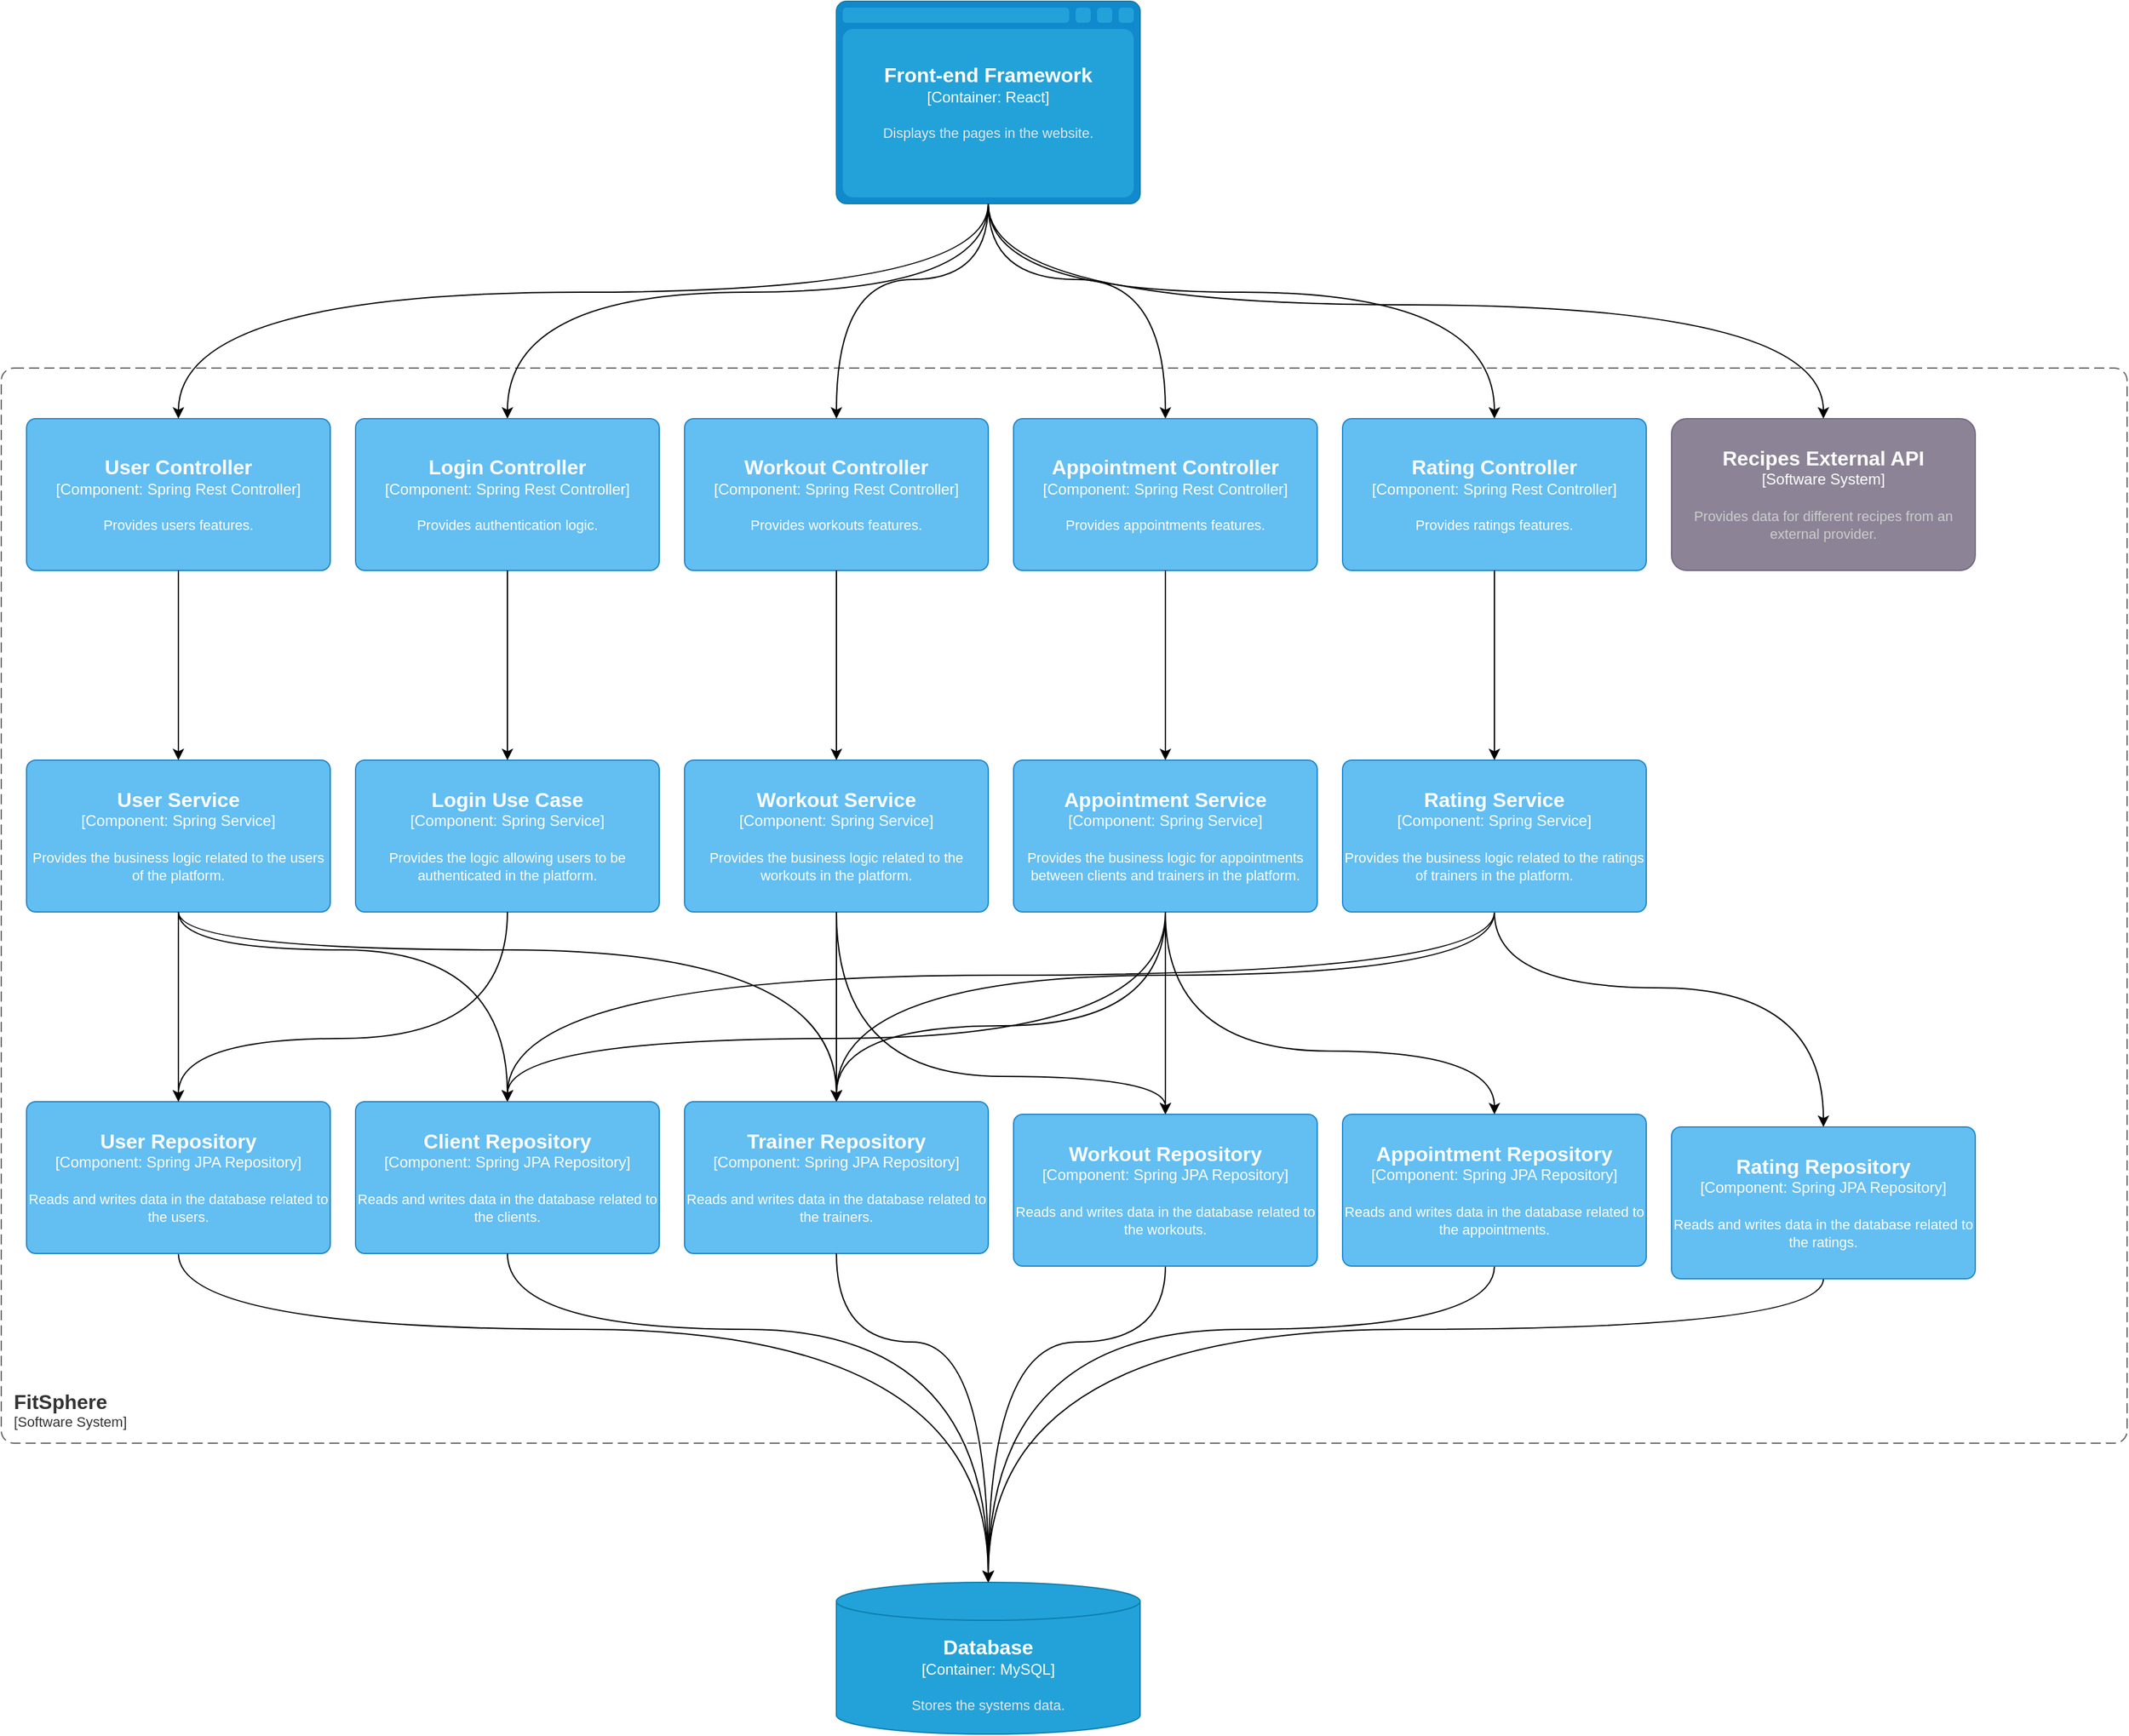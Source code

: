 <mxfile version="24.4.3" type="device">
  <diagram name="Page-1" id="IexnlJuM4Le2CERARS1C">
    <mxGraphModel dx="3000" dy="2384" grid="1" gridSize="10" guides="1" tooltips="1" connect="1" arrows="1" fold="1" page="1" pageScale="1" pageWidth="1100" pageHeight="850" math="0" shadow="0">
      <root>
        <mxCell id="0" />
        <mxCell id="1" parent="0" />
        <object placeholders="1" c4Name="FitSphere" c4Type="SystemScopeBoundary" c4Application="Software System" label="&lt;font style=&quot;font-size: 16px&quot;&gt;&lt;b&gt;&lt;div style=&quot;text-align: left&quot;&gt;%c4Name%&lt;/div&gt;&lt;/b&gt;&lt;/font&gt;&lt;div style=&quot;text-align: left&quot;&gt;[%c4Application%]&lt;/div&gt;" id="z5C8JRIx1b2JsZ4OGCQY-10">
          <mxCell style="rounded=1;fontSize=11;whiteSpace=wrap;html=1;dashed=1;arcSize=20;fillColor=none;strokeColor=#666666;fontColor=#333333;labelBackgroundColor=none;align=left;verticalAlign=bottom;labelBorderColor=none;spacingTop=0;spacing=10;dashPattern=8 4;metaEdit=1;rotatable=0;perimeter=rectanglePerimeter;noLabel=0;labelPadding=0;allowArrows=0;connectable=0;expand=0;recursiveResize=0;editable=1;pointerEvents=0;absoluteArcSize=1;points=[[0.25,0,0],[0.5,0,0],[0.75,0,0],[1,0.25,0],[1,0.5,0],[1,0.75,0],[0.75,1,0],[0.5,1,0],[0.25,1,0],[0,0.75,0],[0,0.5,0],[0,0.25,0]];" vertex="1" parent="1">
            <mxGeometry x="50" y="130" width="1680" height="850" as="geometry" />
          </mxCell>
        </object>
        <object placeholders="1" c4Name="Database" c4Type="Container" c4Technology="MySQL" c4Description="Stores the systems data." label="&lt;font style=&quot;font-size: 16px&quot;&gt;&lt;b&gt;%c4Name%&lt;/b&gt;&lt;/font&gt;&lt;div&gt;[%c4Type%:&amp;nbsp;%c4Technology%]&lt;/div&gt;&lt;br&gt;&lt;div&gt;&lt;font style=&quot;font-size: 11px&quot;&gt;&lt;font color=&quot;#E6E6E6&quot;&gt;%c4Description%&lt;/font&gt;&lt;/div&gt;" id="z5C8JRIx1b2JsZ4OGCQY-15">
          <mxCell style="shape=cylinder3;size=15;whiteSpace=wrap;html=1;boundedLbl=1;rounded=0;labelBackgroundColor=none;fillColor=#23A2D9;fontSize=12;fontColor=#ffffff;align=center;strokeColor=#0E7DAD;metaEdit=1;points=[[0.5,0,0],[1,0.25,0],[1,0.5,0],[1,0.75,0],[0.5,1,0],[0,0.75,0],[0,0.5,0],[0,0.25,0]];resizable=0;" vertex="1" parent="1">
            <mxGeometry x="710" y="1090" width="240" height="120" as="geometry" />
          </mxCell>
        </object>
        <object placeholders="1" c4Name="User Controller" c4Type="Component" c4Technology="Spring Rest Controller" c4Description="Provides users features." label="&lt;font style=&quot;font-size: 16px&quot;&gt;&lt;b&gt;%c4Name%&lt;/b&gt;&lt;/font&gt;&lt;div&gt;[%c4Type%: %c4Technology%]&lt;/div&gt;&lt;br&gt;&lt;div&gt;&lt;font style=&quot;font-size: 11px&quot;&gt;%c4Description%&lt;/font&gt;&lt;/div&gt;" id="z5C8JRIx1b2JsZ4OGCQY-18">
          <mxCell style="rounded=1;whiteSpace=wrap;html=1;labelBackgroundColor=none;fillColor=#63BEF2;fontColor=#ffffff;align=center;arcSize=6;strokeColor=#2086C9;metaEdit=1;resizable=0;points=[[0.25,0,0],[0.5,0,0],[0.75,0,0],[1,0.25,0],[1,0.5,0],[1,0.75,0],[0.75,1,0],[0.5,1,0],[0.25,1,0],[0,0.75,0],[0,0.5,0],[0,0.25,0]];" vertex="1" parent="1">
            <mxGeometry x="70" y="170" width="240" height="120" as="geometry" />
          </mxCell>
        </object>
        <mxCell id="z5C8JRIx1b2JsZ4OGCQY-62" style="edgeStyle=orthogonalEdgeStyle;rounded=0;orthogonalLoop=1;jettySize=auto;html=1;curved=1;" edge="1" parent="1" source="z5C8JRIx1b2JsZ4OGCQY-19" target="z5C8JRIx1b2JsZ4OGCQY-20">
          <mxGeometry relative="1" as="geometry">
            <Array as="points">
              <mxPoint x="830" y="70" />
              <mxPoint x="450" y="70" />
            </Array>
          </mxGeometry>
        </mxCell>
        <mxCell id="z5C8JRIx1b2JsZ4OGCQY-64" style="edgeStyle=orthogonalEdgeStyle;rounded=0;orthogonalLoop=1;jettySize=auto;html=1;curved=1;" edge="1" parent="1" source="z5C8JRIx1b2JsZ4OGCQY-19" target="z5C8JRIx1b2JsZ4OGCQY-22">
          <mxGeometry relative="1" as="geometry">
            <Array as="points">
              <mxPoint x="830" y="60" />
              <mxPoint x="970" y="60" />
            </Array>
          </mxGeometry>
        </mxCell>
        <mxCell id="z5C8JRIx1b2JsZ4OGCQY-65" style="edgeStyle=orthogonalEdgeStyle;rounded=0;orthogonalLoop=1;jettySize=auto;html=1;curved=1;" edge="1" parent="1" source="z5C8JRIx1b2JsZ4OGCQY-19" target="z5C8JRIx1b2JsZ4OGCQY-23">
          <mxGeometry relative="1" as="geometry">
            <Array as="points">
              <mxPoint x="830" y="70" />
              <mxPoint x="1230" y="70" />
            </Array>
          </mxGeometry>
        </mxCell>
        <object placeholders="1" c4Name="Front-end Framework" c4Type="Container" c4Technology="React" c4Description="Displays the pages in the website." label="&lt;font style=&quot;font-size: 16px&quot;&gt;&lt;b&gt;%c4Name%&lt;/b&gt;&lt;/font&gt;&lt;div&gt;[%c4Type%:&amp;nbsp;%c4Technology%]&lt;/div&gt;&lt;br&gt;&lt;div&gt;&lt;font style=&quot;font-size: 11px&quot;&gt;&lt;font color=&quot;#E6E6E6&quot;&gt;%c4Description%&lt;/font&gt;&lt;/div&gt;" id="z5C8JRIx1b2JsZ4OGCQY-19">
          <mxCell style="shape=mxgraph.c4.webBrowserContainer2;whiteSpace=wrap;html=1;boundedLbl=1;rounded=0;labelBackgroundColor=none;strokeColor=#118ACD;fillColor=#23A2D9;strokeColor=#118ACD;strokeColor2=#0E7DAD;fontSize=12;fontColor=#ffffff;align=center;metaEdit=1;points=[[0.5,0,0],[1,0.25,0],[1,0.5,0],[1,0.75,0],[0.5,1,0],[0,0.75,0],[0,0.5,0],[0,0.25,0]];resizable=0;" vertex="1" parent="1">
            <mxGeometry x="710" y="-160" width="240" height="160" as="geometry" />
          </mxCell>
        </object>
        <object placeholders="1" c4Name="Login Controller" c4Type="Component" c4Technology="Spring Rest Controller" c4Description="Provides authentication logic." label="&lt;font style=&quot;font-size: 16px&quot;&gt;&lt;b&gt;%c4Name%&lt;/b&gt;&lt;/font&gt;&lt;div&gt;[%c4Type%: %c4Technology%]&lt;/div&gt;&lt;br&gt;&lt;div&gt;&lt;font style=&quot;font-size: 11px&quot;&gt;%c4Description%&lt;/font&gt;&lt;/div&gt;" id="z5C8JRIx1b2JsZ4OGCQY-20">
          <mxCell style="rounded=1;whiteSpace=wrap;html=1;labelBackgroundColor=none;fillColor=#63BEF2;fontColor=#ffffff;align=center;arcSize=6;strokeColor=#2086C9;metaEdit=1;resizable=0;points=[[0.25,0,0],[0.5,0,0],[0.75,0,0],[1,0.25,0],[1,0.5,0],[1,0.75,0],[0.75,1,0],[0.5,1,0],[0.25,1,0],[0,0.75,0],[0,0.5,0],[0,0.25,0]];" vertex="1" parent="1">
            <mxGeometry x="330" y="170" width="240" height="120" as="geometry" />
          </mxCell>
        </object>
        <object placeholders="1" c4Name="Workout Controller" c4Type="Component" c4Technology="Spring Rest Controller" c4Description="Provides workouts features." label="&lt;font style=&quot;font-size: 16px&quot;&gt;&lt;b&gt;%c4Name%&lt;/b&gt;&lt;/font&gt;&lt;div&gt;[%c4Type%: %c4Technology%]&lt;/div&gt;&lt;br&gt;&lt;div&gt;&lt;font style=&quot;font-size: 11px&quot;&gt;%c4Description%&lt;/font&gt;&lt;/div&gt;" id="z5C8JRIx1b2JsZ4OGCQY-21">
          <mxCell style="rounded=1;whiteSpace=wrap;html=1;labelBackgroundColor=none;fillColor=#63BEF2;fontColor=#ffffff;align=center;arcSize=6;strokeColor=#2086C9;metaEdit=1;resizable=0;points=[[0.25,0,0],[0.5,0,0],[0.75,0,0],[1,0.25,0],[1,0.5,0],[1,0.75,0],[0.75,1,0],[0.5,1,0],[0.25,1,0],[0,0.75,0],[0,0.5,0],[0,0.25,0]];" vertex="1" parent="1">
            <mxGeometry x="590" y="170" width="240" height="120" as="geometry" />
          </mxCell>
        </object>
        <object placeholders="1" c4Name="Appointment Controller" c4Type="Component" c4Technology="Spring Rest Controller" c4Description="Provides appointments features." label="&lt;font style=&quot;font-size: 16px&quot;&gt;&lt;b&gt;%c4Name%&lt;/b&gt;&lt;/font&gt;&lt;div&gt;[%c4Type%: %c4Technology%]&lt;/div&gt;&lt;br&gt;&lt;div&gt;&lt;font style=&quot;font-size: 11px&quot;&gt;%c4Description%&lt;/font&gt;&lt;/div&gt;" id="z5C8JRIx1b2JsZ4OGCQY-22">
          <mxCell style="rounded=1;whiteSpace=wrap;html=1;labelBackgroundColor=none;fillColor=#63BEF2;fontColor=#ffffff;align=center;arcSize=6;strokeColor=#2086C9;metaEdit=1;resizable=0;points=[[0.25,0,0],[0.5,0,0],[0.75,0,0],[1,0.25,0],[1,0.5,0],[1,0.75,0],[0.75,1,0],[0.5,1,0],[0.25,1,0],[0,0.75,0],[0,0.5,0],[0,0.25,0]];" vertex="1" parent="1">
            <mxGeometry x="850" y="170" width="240" height="120" as="geometry" />
          </mxCell>
        </object>
        <object placeholders="1" c4Name="Rating Controller" c4Type="Component" c4Technology="Spring Rest Controller" c4Description="Provides ratings features." label="&lt;font style=&quot;font-size: 16px&quot;&gt;&lt;b&gt;%c4Name%&lt;/b&gt;&lt;/font&gt;&lt;div&gt;[%c4Type%: %c4Technology%]&lt;/div&gt;&lt;br&gt;&lt;div&gt;&lt;font style=&quot;font-size: 11px&quot;&gt;%c4Description%&lt;/font&gt;&lt;/div&gt;" id="z5C8JRIx1b2JsZ4OGCQY-23">
          <mxCell style="rounded=1;whiteSpace=wrap;html=1;labelBackgroundColor=none;fillColor=#63BEF2;fontColor=#ffffff;align=center;arcSize=6;strokeColor=#2086C9;metaEdit=1;resizable=0;points=[[0.25,0,0],[0.5,0,0],[0.75,0,0],[1,0.25,0],[1,0.5,0],[1,0.75,0],[0.75,1,0],[0.5,1,0],[0.25,1,0],[0,0.75,0],[0,0.5,0],[0,0.25,0]];" vertex="1" parent="1">
            <mxGeometry x="1110" y="170" width="240" height="120" as="geometry" />
          </mxCell>
        </object>
        <mxCell id="z5C8JRIx1b2JsZ4OGCQY-45" style="edgeStyle=orthogonalEdgeStyle;rounded=0;orthogonalLoop=1;jettySize=auto;html=1;curved=1;" edge="1" parent="1" source="z5C8JRIx1b2JsZ4OGCQY-24" target="z5C8JRIx1b2JsZ4OGCQY-33">
          <mxGeometry relative="1" as="geometry">
            <Array as="points">
              <mxPoint x="190" y="590" />
              <mxPoint x="710" y="590" />
            </Array>
          </mxGeometry>
        </mxCell>
        <object placeholders="1" c4Name="User Service" c4Type="Component" c4Technology="Spring Service" c4Description="Provides the business logic related to the users of the platform." label="&lt;font style=&quot;font-size: 16px&quot;&gt;&lt;b&gt;%c4Name%&lt;/b&gt;&lt;/font&gt;&lt;div&gt;[%c4Type%: %c4Technology%]&lt;/div&gt;&lt;br&gt;&lt;div&gt;&lt;font style=&quot;font-size: 11px&quot;&gt;%c4Description%&lt;/font&gt;&lt;/div&gt;" id="z5C8JRIx1b2JsZ4OGCQY-24">
          <mxCell style="rounded=1;whiteSpace=wrap;html=1;labelBackgroundColor=none;fillColor=#63BEF2;fontColor=#ffffff;align=center;arcSize=6;strokeColor=#2086C9;metaEdit=1;resizable=0;points=[[0.25,0,0],[0.5,0,0],[0.75,0,0],[1,0.25,0],[1,0.5,0],[1,0.75,0],[0.75,1,0],[0.5,1,0],[0.25,1,0],[0,0.75,0],[0,0.5,0],[0,0.25,0]];" vertex="1" parent="1">
            <mxGeometry x="70" y="440" width="240" height="120" as="geometry" />
          </mxCell>
        </object>
        <object placeholders="1" c4Name="Login Use Case" c4Type="Component" c4Technology="Spring Service" c4Description="Provides the logic allowing users to be authenticated in the platform." label="&lt;font style=&quot;font-size: 16px&quot;&gt;&lt;b&gt;%c4Name%&lt;/b&gt;&lt;/font&gt;&lt;div&gt;[%c4Type%: %c4Technology%]&lt;/div&gt;&lt;br&gt;&lt;div&gt;&lt;font style=&quot;font-size: 11px&quot;&gt;%c4Description%&lt;/font&gt;&lt;/div&gt;" id="z5C8JRIx1b2JsZ4OGCQY-25">
          <mxCell style="rounded=1;whiteSpace=wrap;html=1;labelBackgroundColor=none;fillColor=#63BEF2;fontColor=#ffffff;align=center;arcSize=6;strokeColor=#2086C9;metaEdit=1;resizable=0;points=[[0.25,0,0],[0.5,0,0],[0.75,0,0],[1,0.25,0],[1,0.5,0],[1,0.75,0],[0.75,1,0],[0.5,1,0],[0.25,1,0],[0,0.75,0],[0,0.5,0],[0,0.25,0]];" vertex="1" parent="1">
            <mxGeometry x="330" y="440" width="240" height="120" as="geometry" />
          </mxCell>
        </object>
        <object placeholders="1" c4Name="Workout Service" c4Type="Component" c4Technology="Spring Service" c4Description="Provides the business logic related to the workouts in the platform." label="&lt;font style=&quot;font-size: 16px&quot;&gt;&lt;b&gt;%c4Name%&lt;/b&gt;&lt;/font&gt;&lt;div&gt;[%c4Type%: %c4Technology%]&lt;/div&gt;&lt;br&gt;&lt;div&gt;&lt;font style=&quot;font-size: 11px&quot;&gt;%c4Description%&lt;/font&gt;&lt;/div&gt;" id="z5C8JRIx1b2JsZ4OGCQY-26">
          <mxCell style="rounded=1;whiteSpace=wrap;html=1;labelBackgroundColor=none;fillColor=#63BEF2;fontColor=#ffffff;align=center;arcSize=6;strokeColor=#2086C9;metaEdit=1;resizable=0;points=[[0.25,0,0],[0.5,0,0],[0.75,0,0],[1,0.25,0],[1,0.5,0],[1,0.75,0],[0.75,1,0],[0.5,1,0],[0.25,1,0],[0,0.75,0],[0,0.5,0],[0,0.25,0]];" vertex="1" parent="1">
            <mxGeometry x="590" y="440" width="240" height="120" as="geometry" />
          </mxCell>
        </object>
        <mxCell id="z5C8JRIx1b2JsZ4OGCQY-48" style="edgeStyle=orthogonalEdgeStyle;rounded=0;orthogonalLoop=1;jettySize=auto;html=1;curved=1;" edge="1" parent="1" source="z5C8JRIx1b2JsZ4OGCQY-27" target="z5C8JRIx1b2JsZ4OGCQY-34">
          <mxGeometry relative="1" as="geometry" />
        </mxCell>
        <mxCell id="z5C8JRIx1b2JsZ4OGCQY-49" style="edgeStyle=orthogonalEdgeStyle;rounded=0;orthogonalLoop=1;jettySize=auto;html=1;curved=1;" edge="1" parent="1" source="z5C8JRIx1b2JsZ4OGCQY-27" target="z5C8JRIx1b2JsZ4OGCQY-33">
          <mxGeometry relative="1" as="geometry">
            <Array as="points">
              <mxPoint x="970" y="650" />
              <mxPoint x="710" y="650" />
            </Array>
          </mxGeometry>
        </mxCell>
        <mxCell id="z5C8JRIx1b2JsZ4OGCQY-54" style="edgeStyle=orthogonalEdgeStyle;rounded=0;orthogonalLoop=1;jettySize=auto;html=1;curved=1;" edge="1" parent="1" source="z5C8JRIx1b2JsZ4OGCQY-27" target="z5C8JRIx1b2JsZ4OGCQY-32">
          <mxGeometry relative="1" as="geometry">
            <Array as="points">
              <mxPoint x="970" y="660" />
              <mxPoint x="450" y="660" />
            </Array>
          </mxGeometry>
        </mxCell>
        <object placeholders="1" c4Name="Appointment Service" c4Type="Component" c4Technology="Spring Service" c4Description="Provides the business logic for appointments between clients and trainers in the platform." label="&lt;font style=&quot;font-size: 16px&quot;&gt;&lt;b&gt;%c4Name%&lt;/b&gt;&lt;/font&gt;&lt;div&gt;[%c4Type%: %c4Technology%]&lt;/div&gt;&lt;br&gt;&lt;div&gt;&lt;font style=&quot;font-size: 11px&quot;&gt;%c4Description%&lt;/font&gt;&lt;/div&gt;" id="z5C8JRIx1b2JsZ4OGCQY-27">
          <mxCell style="rounded=1;whiteSpace=wrap;html=1;labelBackgroundColor=none;fillColor=#63BEF2;fontColor=#ffffff;align=center;arcSize=6;strokeColor=#2086C9;metaEdit=1;resizable=0;points=[[0.25,0,0],[0.5,0,0],[0.75,0,0],[1,0.25,0],[1,0.5,0],[1,0.75,0],[0.75,1,0],[0.5,1,0],[0.25,1,0],[0,0.75,0],[0,0.5,0],[0,0.25,0]];" vertex="1" parent="1">
            <mxGeometry x="850" y="440" width="240" height="120" as="geometry" />
          </mxCell>
        </object>
        <mxCell id="z5C8JRIx1b2JsZ4OGCQY-51" style="edgeStyle=orthogonalEdgeStyle;rounded=0;orthogonalLoop=1;jettySize=auto;html=1;curved=1;" edge="1" parent="1" source="z5C8JRIx1b2JsZ4OGCQY-28" target="z5C8JRIx1b2JsZ4OGCQY-33">
          <mxGeometry relative="1" as="geometry">
            <Array as="points">
              <mxPoint x="1230" y="610" />
              <mxPoint x="710" y="610" />
            </Array>
          </mxGeometry>
        </mxCell>
        <mxCell id="z5C8JRIx1b2JsZ4OGCQY-52" style="edgeStyle=orthogonalEdgeStyle;rounded=0;orthogonalLoop=1;jettySize=auto;html=1;curved=1;" edge="1" parent="1" source="z5C8JRIx1b2JsZ4OGCQY-28" target="z5C8JRIx1b2JsZ4OGCQY-36">
          <mxGeometry relative="1" as="geometry">
            <Array as="points">
              <mxPoint x="1230" y="620" />
              <mxPoint x="1490" y="620" />
            </Array>
          </mxGeometry>
        </mxCell>
        <mxCell id="z5C8JRIx1b2JsZ4OGCQY-55" style="edgeStyle=orthogonalEdgeStyle;rounded=0;orthogonalLoop=1;jettySize=auto;html=1;curved=1;" edge="1" parent="1" source="z5C8JRIx1b2JsZ4OGCQY-28" target="z5C8JRIx1b2JsZ4OGCQY-32">
          <mxGeometry relative="1" as="geometry">
            <Array as="points">
              <mxPoint x="1230" y="610" />
              <mxPoint x="450" y="610" />
            </Array>
          </mxGeometry>
        </mxCell>
        <object placeholders="1" c4Name="Rating Service" c4Type="Component" c4Technology="Spring Service" c4Description="Provides the business logic related to the ratings of trainers in the platform." label="&lt;font style=&quot;font-size: 16px&quot;&gt;&lt;b&gt;%c4Name%&lt;/b&gt;&lt;/font&gt;&lt;div&gt;[%c4Type%: %c4Technology%]&lt;/div&gt;&lt;br&gt;&lt;div&gt;&lt;font style=&quot;font-size: 11px&quot;&gt;%c4Description%&lt;/font&gt;&lt;/div&gt;" id="z5C8JRIx1b2JsZ4OGCQY-28">
          <mxCell style="rounded=1;whiteSpace=wrap;html=1;labelBackgroundColor=none;fillColor=#63BEF2;fontColor=#ffffff;align=center;arcSize=6;strokeColor=#2086C9;metaEdit=1;resizable=0;points=[[0.25,0,0],[0.5,0,0],[0.75,0,0],[1,0.25,0],[1,0.5,0],[1,0.75,0],[0.75,1,0],[0.5,1,0],[0.25,1,0],[0,0.75,0],[0,0.5,0],[0,0.25,0]];" vertex="1" parent="1">
            <mxGeometry x="1110" y="440" width="240" height="120" as="geometry" />
          </mxCell>
        </object>
        <object placeholders="1" c4Name="Recipes External API" c4Type="Software System" c4Description="Provides data for different recipes from an external provider." label="&lt;font style=&quot;font-size: 16px&quot;&gt;&lt;b&gt;%c4Name%&lt;/b&gt;&lt;/font&gt;&lt;div&gt;[%c4Type%]&lt;/div&gt;&lt;br&gt;&lt;div&gt;&lt;font style=&quot;font-size: 11px&quot;&gt;&lt;font color=&quot;#cccccc&quot;&gt;%c4Description%&lt;/font&gt;&lt;/div&gt;" id="z5C8JRIx1b2JsZ4OGCQY-29">
          <mxCell style="rounded=1;whiteSpace=wrap;html=1;labelBackgroundColor=none;fillColor=#8C8496;fontColor=#ffffff;align=center;arcSize=10;strokeColor=#736782;metaEdit=1;resizable=0;points=[[0.25,0,0],[0.5,0,0],[0.75,0,0],[1,0.25,0],[1,0.5,0],[1,0.75,0],[0.75,1,0],[0.5,1,0],[0.25,1,0],[0,0.75,0],[0,0.5,0],[0,0.25,0]];" vertex="1" parent="1">
            <mxGeometry x="1370" y="170" width="240" height="120" as="geometry" />
          </mxCell>
        </object>
        <mxCell id="z5C8JRIx1b2JsZ4OGCQY-37" style="edgeStyle=orthogonalEdgeStyle;rounded=0;orthogonalLoop=1;jettySize=auto;html=1;curved=1;" edge="1" parent="1" source="z5C8JRIx1b2JsZ4OGCQY-30" target="z5C8JRIx1b2JsZ4OGCQY-15">
          <mxGeometry relative="1" as="geometry">
            <Array as="points">
              <mxPoint x="190" y="890" />
              <mxPoint x="830" y="890" />
            </Array>
          </mxGeometry>
        </mxCell>
        <object placeholders="1" c4Name="User Repository" c4Type="Component" c4Technology="Spring JPA Repository" c4Description="Reads and writes data in the database related to the users." label="&lt;font style=&quot;font-size: 16px&quot;&gt;&lt;b&gt;%c4Name%&lt;/b&gt;&lt;/font&gt;&lt;div&gt;[%c4Type%: %c4Technology%]&lt;/div&gt;&lt;br&gt;&lt;div&gt;&lt;font style=&quot;font-size: 11px&quot;&gt;%c4Description%&lt;/font&gt;&lt;/div&gt;" id="z5C8JRIx1b2JsZ4OGCQY-30">
          <mxCell style="rounded=1;whiteSpace=wrap;html=1;labelBackgroundColor=none;fillColor=#63BEF2;fontColor=#ffffff;align=center;arcSize=6;strokeColor=#2086C9;metaEdit=1;resizable=0;points=[[0.25,0,0],[0.5,0,0],[0.75,0,0],[1,0.25,0],[1,0.5,0],[1,0.75,0],[0.75,1,0],[0.5,1,0],[0.25,1,0],[0,0.75,0],[0,0.5,0],[0,0.25,0]];" vertex="1" parent="1">
            <mxGeometry x="70" y="710" width="240" height="120" as="geometry" />
          </mxCell>
        </object>
        <object placeholders="1" c4Name="Client Repository" c4Type="Component" c4Technology="Spring JPA Repository" c4Description="Reads and writes data in the database related to the clients." label="&lt;font style=&quot;font-size: 16px&quot;&gt;&lt;b&gt;%c4Name%&lt;/b&gt;&lt;/font&gt;&lt;div&gt;[%c4Type%: %c4Technology%]&lt;/div&gt;&lt;br&gt;&lt;div&gt;&lt;font style=&quot;font-size: 11px&quot;&gt;%c4Description%&lt;/font&gt;&lt;/div&gt;" id="z5C8JRIx1b2JsZ4OGCQY-32">
          <mxCell style="rounded=1;whiteSpace=wrap;html=1;labelBackgroundColor=none;fillColor=#63BEF2;fontColor=#ffffff;align=center;arcSize=6;strokeColor=#2086C9;metaEdit=1;resizable=0;points=[[0.25,0,0],[0.5,0,0],[0.75,0,0],[1,0.25,0],[1,0.5,0],[1,0.75,0],[0.75,1,0],[0.5,1,0],[0.25,1,0],[0,0.75,0],[0,0.5,0],[0,0.25,0]];" vertex="1" parent="1">
            <mxGeometry x="330" y="710" width="240" height="120" as="geometry" />
          </mxCell>
        </object>
        <object placeholders="1" c4Name="Trainer Repository" c4Type="Component" c4Technology="Spring JPA Repository" c4Description="Reads and writes data in the database related to the trainers." label="&lt;font style=&quot;font-size: 16px&quot;&gt;&lt;b&gt;%c4Name%&lt;/b&gt;&lt;/font&gt;&lt;div&gt;[%c4Type%: %c4Technology%]&lt;/div&gt;&lt;br&gt;&lt;div&gt;&lt;font style=&quot;font-size: 11px&quot;&gt;%c4Description%&lt;/font&gt;&lt;/div&gt;" id="z5C8JRIx1b2JsZ4OGCQY-33">
          <mxCell style="rounded=1;whiteSpace=wrap;html=1;labelBackgroundColor=none;fillColor=#63BEF2;fontColor=#ffffff;align=center;arcSize=6;strokeColor=#2086C9;metaEdit=1;resizable=0;points=[[0.25,0,0],[0.5,0,0],[0.75,0,0],[1,0.25,0],[1,0.5,0],[1,0.75,0],[0.75,1,0],[0.5,1,0],[0.25,1,0],[0,0.75,0],[0,0.5,0],[0,0.25,0]];" vertex="1" parent="1">
            <mxGeometry x="590" y="710" width="240" height="120" as="geometry" />
          </mxCell>
        </object>
        <mxCell id="z5C8JRIx1b2JsZ4OGCQY-40" style="edgeStyle=orthogonalEdgeStyle;rounded=0;orthogonalLoop=1;jettySize=auto;html=1;curved=1;entryX=0.5;entryY=0;entryDx=0;entryDy=0;entryPerimeter=0;" edge="1" parent="1" source="z5C8JRIx1b2JsZ4OGCQY-34" target="z5C8JRIx1b2JsZ4OGCQY-15">
          <mxGeometry relative="1" as="geometry">
            <mxPoint x="830" y="940" as="targetPoint" />
            <Array as="points">
              <mxPoint x="970" y="900" />
              <mxPoint x="830" y="900" />
            </Array>
          </mxGeometry>
        </mxCell>
        <object placeholders="1" c4Name="Workout Repository" c4Type="Component" c4Technology="Spring JPA Repository" c4Description="Reads and writes data in the database related to the workouts." label="&lt;font style=&quot;font-size: 16px&quot;&gt;&lt;b&gt;%c4Name%&lt;/b&gt;&lt;/font&gt;&lt;div&gt;[%c4Type%: %c4Technology%]&lt;/div&gt;&lt;br&gt;&lt;div&gt;&lt;font style=&quot;font-size: 11px&quot;&gt;%c4Description%&lt;/font&gt;&lt;/div&gt;" id="z5C8JRIx1b2JsZ4OGCQY-34">
          <mxCell style="rounded=1;whiteSpace=wrap;html=1;labelBackgroundColor=none;fillColor=#63BEF2;fontColor=#ffffff;align=center;arcSize=6;strokeColor=#2086C9;metaEdit=1;resizable=0;points=[[0.25,0,0],[0.5,0,0],[0.75,0,0],[1,0.25,0],[1,0.5,0],[1,0.75,0],[0.75,1,0],[0.5,1,0],[0.25,1,0],[0,0.75,0],[0,0.5,0],[0,0.25,0]];" vertex="1" parent="1">
            <mxGeometry x="850" y="720" width="240" height="120" as="geometry" />
          </mxCell>
        </object>
        <mxCell id="z5C8JRIx1b2JsZ4OGCQY-41" style="edgeStyle=orthogonalEdgeStyle;rounded=0;orthogonalLoop=1;jettySize=auto;html=1;curved=1;" edge="1" parent="1" source="z5C8JRIx1b2JsZ4OGCQY-35" target="z5C8JRIx1b2JsZ4OGCQY-15">
          <mxGeometry relative="1" as="geometry">
            <Array as="points">
              <mxPoint x="1230" y="890" />
              <mxPoint x="830" y="890" />
            </Array>
          </mxGeometry>
        </mxCell>
        <object placeholders="1" c4Name="Appointment Repository" c4Type="Component" c4Technology="Spring JPA Repository" c4Description="Reads and writes data in the database related to the appointments." label="&lt;font style=&quot;font-size: 16px&quot;&gt;&lt;b&gt;%c4Name%&lt;/b&gt;&lt;/font&gt;&lt;div&gt;[%c4Type%: %c4Technology%]&lt;/div&gt;&lt;br&gt;&lt;div&gt;&lt;font style=&quot;font-size: 11px&quot;&gt;%c4Description%&lt;/font&gt;&lt;/div&gt;" id="z5C8JRIx1b2JsZ4OGCQY-35">
          <mxCell style="rounded=1;whiteSpace=wrap;html=1;labelBackgroundColor=none;fillColor=#63BEF2;fontColor=#ffffff;align=center;arcSize=6;strokeColor=#2086C9;metaEdit=1;resizable=0;points=[[0.25,0,0],[0.5,0,0],[0.75,0,0],[1,0.25,0],[1,0.5,0],[1,0.75,0],[0.75,1,0],[0.5,1,0],[0.25,1,0],[0,0.75,0],[0,0.5,0],[0,0.25,0]];" vertex="1" parent="1">
            <mxGeometry x="1110" y="720" width="240" height="120" as="geometry" />
          </mxCell>
        </object>
        <mxCell id="z5C8JRIx1b2JsZ4OGCQY-42" style="edgeStyle=orthogonalEdgeStyle;rounded=0;orthogonalLoop=1;jettySize=auto;html=1;curved=1;" edge="1" parent="1" source="z5C8JRIx1b2JsZ4OGCQY-36" target="z5C8JRIx1b2JsZ4OGCQY-15">
          <mxGeometry relative="1" as="geometry">
            <Array as="points">
              <mxPoint x="1490" y="890" />
              <mxPoint x="830" y="890" />
            </Array>
          </mxGeometry>
        </mxCell>
        <object placeholders="1" c4Name="Rating Repository" c4Type="Component" c4Technology="Spring JPA Repository" c4Description="Reads and writes data in the database related to the ratings." label="&lt;font style=&quot;font-size: 16px&quot;&gt;&lt;b&gt;%c4Name%&lt;/b&gt;&lt;/font&gt;&lt;div&gt;[%c4Type%: %c4Technology%]&lt;/div&gt;&lt;br&gt;&lt;div&gt;&lt;font style=&quot;font-size: 11px&quot;&gt;%c4Description%&lt;/font&gt;&lt;/div&gt;" id="z5C8JRIx1b2JsZ4OGCQY-36">
          <mxCell style="rounded=1;whiteSpace=wrap;html=1;labelBackgroundColor=none;fillColor=#63BEF2;fontColor=#ffffff;align=center;arcSize=6;strokeColor=#2086C9;metaEdit=1;resizable=0;points=[[0.25,0,0],[0.5,0,0],[0.75,0,0],[1,0.25,0],[1,0.5,0],[1,0.75,0],[0.75,1,0],[0.5,1,0],[0.25,1,0],[0,0.75,0],[0,0.5,0],[0,0.25,0]];" vertex="1" parent="1">
            <mxGeometry x="1370" y="730" width="240" height="120" as="geometry" />
          </mxCell>
        </object>
        <mxCell id="z5C8JRIx1b2JsZ4OGCQY-38" style="edgeStyle=orthogonalEdgeStyle;rounded=0;orthogonalLoop=1;jettySize=auto;html=1;entryX=0.5;entryY=0;entryDx=0;entryDy=0;entryPerimeter=0;curved=1;" edge="1" parent="1" source="z5C8JRIx1b2JsZ4OGCQY-32" target="z5C8JRIx1b2JsZ4OGCQY-15">
          <mxGeometry relative="1" as="geometry">
            <Array as="points">
              <mxPoint x="450" y="890" />
              <mxPoint x="830" y="890" />
            </Array>
          </mxGeometry>
        </mxCell>
        <mxCell id="z5C8JRIx1b2JsZ4OGCQY-39" style="edgeStyle=orthogonalEdgeStyle;rounded=0;orthogonalLoop=1;jettySize=auto;html=1;entryX=0.5;entryY=0;entryDx=0;entryDy=0;entryPerimeter=0;curved=1;" edge="1" parent="1" source="z5C8JRIx1b2JsZ4OGCQY-33" target="z5C8JRIx1b2JsZ4OGCQY-15">
          <mxGeometry relative="1" as="geometry">
            <Array as="points">
              <mxPoint x="710" y="900" />
              <mxPoint x="830" y="900" />
            </Array>
          </mxGeometry>
        </mxCell>
        <mxCell id="z5C8JRIx1b2JsZ4OGCQY-43" style="edgeStyle=orthogonalEdgeStyle;rounded=0;orthogonalLoop=1;jettySize=auto;html=1;entryX=0.5;entryY=0;entryDx=0;entryDy=0;entryPerimeter=0;curved=1;" edge="1" parent="1" source="z5C8JRIx1b2JsZ4OGCQY-24" target="z5C8JRIx1b2JsZ4OGCQY-30">
          <mxGeometry relative="1" as="geometry" />
        </mxCell>
        <mxCell id="z5C8JRIx1b2JsZ4OGCQY-44" style="edgeStyle=orthogonalEdgeStyle;rounded=0;orthogonalLoop=1;jettySize=auto;html=1;entryX=0.5;entryY=0;entryDx=0;entryDy=0;entryPerimeter=0;curved=1;" edge="1" parent="1" source="z5C8JRIx1b2JsZ4OGCQY-24" target="z5C8JRIx1b2JsZ4OGCQY-32">
          <mxGeometry relative="1" as="geometry">
            <Array as="points">
              <mxPoint x="190" y="590" />
              <mxPoint x="450" y="590" />
            </Array>
          </mxGeometry>
        </mxCell>
        <mxCell id="z5C8JRIx1b2JsZ4OGCQY-46" style="edgeStyle=orthogonalEdgeStyle;rounded=0;orthogonalLoop=1;jettySize=auto;html=1;entryX=0.5;entryY=0;entryDx=0;entryDy=0;entryPerimeter=0;curved=1;" edge="1" parent="1" source="z5C8JRIx1b2JsZ4OGCQY-25" target="z5C8JRIx1b2JsZ4OGCQY-30">
          <mxGeometry relative="1" as="geometry">
            <Array as="points">
              <mxPoint x="450" y="660" />
              <mxPoint x="190" y="660" />
            </Array>
          </mxGeometry>
        </mxCell>
        <mxCell id="z5C8JRIx1b2JsZ4OGCQY-47" style="edgeStyle=orthogonalEdgeStyle;rounded=0;orthogonalLoop=1;jettySize=auto;html=1;entryX=0.5;entryY=0;entryDx=0;entryDy=0;entryPerimeter=0;curved=1;" edge="1" parent="1" source="z5C8JRIx1b2JsZ4OGCQY-26" target="z5C8JRIx1b2JsZ4OGCQY-34">
          <mxGeometry relative="1" as="geometry">
            <Array as="points">
              <mxPoint x="710" y="690" />
              <mxPoint x="970" y="690" />
            </Array>
          </mxGeometry>
        </mxCell>
        <mxCell id="z5C8JRIx1b2JsZ4OGCQY-50" style="edgeStyle=orthogonalEdgeStyle;rounded=0;orthogonalLoop=1;jettySize=auto;html=1;entryX=0.5;entryY=0;entryDx=0;entryDy=0;entryPerimeter=0;curved=1;" edge="1" parent="1" source="z5C8JRIx1b2JsZ4OGCQY-26" target="z5C8JRIx1b2JsZ4OGCQY-33">
          <mxGeometry relative="1" as="geometry" />
        </mxCell>
        <mxCell id="z5C8JRIx1b2JsZ4OGCQY-53" style="edgeStyle=orthogonalEdgeStyle;rounded=0;orthogonalLoop=1;jettySize=auto;html=1;entryX=0.5;entryY=0;entryDx=0;entryDy=0;entryPerimeter=0;curved=1;" edge="1" parent="1" source="z5C8JRIx1b2JsZ4OGCQY-27" target="z5C8JRIx1b2JsZ4OGCQY-35">
          <mxGeometry relative="1" as="geometry">
            <Array as="points">
              <mxPoint x="970" y="670" />
              <mxPoint x="1230" y="670" />
            </Array>
          </mxGeometry>
        </mxCell>
        <mxCell id="z5C8JRIx1b2JsZ4OGCQY-56" style="edgeStyle=orthogonalEdgeStyle;rounded=0;orthogonalLoop=1;jettySize=auto;html=1;entryX=0.5;entryY=0;entryDx=0;entryDy=0;entryPerimeter=0;curved=1;" edge="1" parent="1" source="z5C8JRIx1b2JsZ4OGCQY-18" target="z5C8JRIx1b2JsZ4OGCQY-24">
          <mxGeometry relative="1" as="geometry" />
        </mxCell>
        <mxCell id="z5C8JRIx1b2JsZ4OGCQY-57" style="edgeStyle=orthogonalEdgeStyle;rounded=0;orthogonalLoop=1;jettySize=auto;html=1;entryX=0.5;entryY=0;entryDx=0;entryDy=0;entryPerimeter=0;curved=1;" edge="1" parent="1" source="z5C8JRIx1b2JsZ4OGCQY-20" target="z5C8JRIx1b2JsZ4OGCQY-25">
          <mxGeometry relative="1" as="geometry" />
        </mxCell>
        <mxCell id="z5C8JRIx1b2JsZ4OGCQY-58" style="edgeStyle=orthogonalEdgeStyle;rounded=0;orthogonalLoop=1;jettySize=auto;html=1;entryX=0.5;entryY=0;entryDx=0;entryDy=0;entryPerimeter=0;curved=1;" edge="1" parent="1" source="z5C8JRIx1b2JsZ4OGCQY-21" target="z5C8JRIx1b2JsZ4OGCQY-26">
          <mxGeometry relative="1" as="geometry" />
        </mxCell>
        <mxCell id="z5C8JRIx1b2JsZ4OGCQY-59" style="edgeStyle=orthogonalEdgeStyle;rounded=0;orthogonalLoop=1;jettySize=auto;html=1;entryX=0.5;entryY=0;entryDx=0;entryDy=0;entryPerimeter=0;curved=1;" edge="1" parent="1" source="z5C8JRIx1b2JsZ4OGCQY-22" target="z5C8JRIx1b2JsZ4OGCQY-27">
          <mxGeometry relative="1" as="geometry" />
        </mxCell>
        <mxCell id="z5C8JRIx1b2JsZ4OGCQY-60" style="edgeStyle=orthogonalEdgeStyle;rounded=0;orthogonalLoop=1;jettySize=auto;html=1;entryX=0.5;entryY=0;entryDx=0;entryDy=0;entryPerimeter=0;curved=1;" edge="1" parent="1" source="z5C8JRIx1b2JsZ4OGCQY-23" target="z5C8JRIx1b2JsZ4OGCQY-28">
          <mxGeometry relative="1" as="geometry" />
        </mxCell>
        <mxCell id="z5C8JRIx1b2JsZ4OGCQY-61" style="edgeStyle=orthogonalEdgeStyle;rounded=0;orthogonalLoop=1;jettySize=auto;html=1;entryX=0.5;entryY=0;entryDx=0;entryDy=0;entryPerimeter=0;curved=1;" edge="1" parent="1" source="z5C8JRIx1b2JsZ4OGCQY-19" target="z5C8JRIx1b2JsZ4OGCQY-18">
          <mxGeometry relative="1" as="geometry">
            <Array as="points">
              <mxPoint x="830" y="70" />
              <mxPoint x="190" y="70" />
            </Array>
          </mxGeometry>
        </mxCell>
        <mxCell id="z5C8JRIx1b2JsZ4OGCQY-63" style="edgeStyle=orthogonalEdgeStyle;rounded=0;orthogonalLoop=1;jettySize=auto;html=1;entryX=0.5;entryY=0;entryDx=0;entryDy=0;entryPerimeter=0;curved=1;" edge="1" parent="1" source="z5C8JRIx1b2JsZ4OGCQY-19" target="z5C8JRIx1b2JsZ4OGCQY-21">
          <mxGeometry relative="1" as="geometry">
            <Array as="points">
              <mxPoint x="830" y="60" />
              <mxPoint x="710" y="60" />
            </Array>
          </mxGeometry>
        </mxCell>
        <mxCell id="z5C8JRIx1b2JsZ4OGCQY-66" style="edgeStyle=orthogonalEdgeStyle;rounded=0;orthogonalLoop=1;jettySize=auto;html=1;entryX=0.5;entryY=0;entryDx=0;entryDy=0;entryPerimeter=0;curved=1;" edge="1" parent="1" source="z5C8JRIx1b2JsZ4OGCQY-19" target="z5C8JRIx1b2JsZ4OGCQY-29">
          <mxGeometry relative="1" as="geometry">
            <Array as="points">
              <mxPoint x="830" y="80" />
              <mxPoint x="1490" y="80" />
            </Array>
          </mxGeometry>
        </mxCell>
      </root>
    </mxGraphModel>
  </diagram>
</mxfile>
